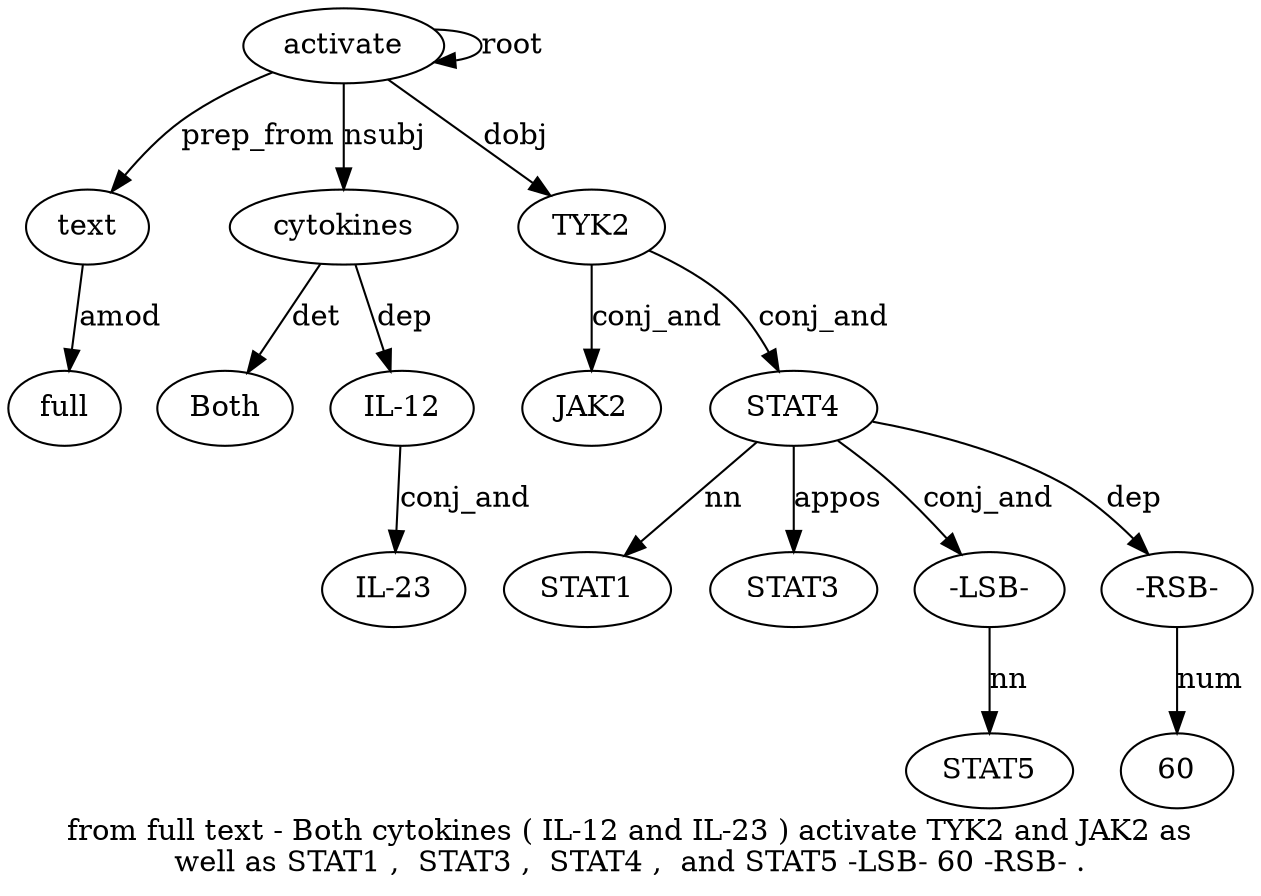 digraph "from full text - Both cytokines ( IL-12 and IL-23 ) activate TYK2 and JAK2 as well as STAT1 ,  STAT3 ,  STAT4 ,  and STAT5 -LSB- 60 -RSB- ." {
label="from full text - Both cytokines ( IL-12 and IL-23 ) activate TYK2 and JAK2 as
well as STAT1 ,  STAT3 ,  STAT4 ,  and STAT5 -LSB- 60 -RSB- .";
text3 [style=filled, fillcolor=white, label=text];
full2 [style=filled, fillcolor=white, label=full];
text3 -> full2  [label=amod];
activate12 [style=filled, fillcolor=white, label=activate];
activate12 -> text3  [label=prep_from];
cytokines6 [style=filled, fillcolor=white, label=cytokines];
Both5 [style=filled, fillcolor=white, label=Both];
cytokines6 -> Both5  [label=det];
activate12 -> cytokines6  [label=nsubj];
"IL-128" [style=filled, fillcolor=white, label="IL-12"];
cytokines6 -> "IL-128"  [label=dep];
"IL-2310" [style=filled, fillcolor=white, label="IL-23"];
"IL-128" -> "IL-2310"  [label=conj_and];
activate12 -> activate12  [label=root];
TYK213 [style=filled, fillcolor=white, label=TYK2];
activate12 -> TYK213  [label=dobj];
JAK215 [style=filled, fillcolor=white, label=JAK2];
TYK213 -> JAK215  [label=conj_and];
STAT423 [style=filled, fillcolor=white, label=STAT4];
STAT119 [style=filled, fillcolor=white, label=STAT1];
STAT423 -> STAT119  [label=nn];
STAT321 [style=filled, fillcolor=white, label=STAT3];
STAT423 -> STAT321  [label=appos];
TYK213 -> STAT423  [label=conj_and];
"-LSB-27" [style=filled, fillcolor=white, label="-LSB-"];
STAT526 [style=filled, fillcolor=white, label=STAT5];
"-LSB-27" -> STAT526  [label=nn];
STAT423 -> "-LSB-27"  [label=conj_and];
"-RSB-29" [style=filled, fillcolor=white, label="-RSB-"];
6028 [style=filled, fillcolor=white, label=60];
"-RSB-29" -> 6028  [label=num];
STAT423 -> "-RSB-29"  [label=dep];
}

